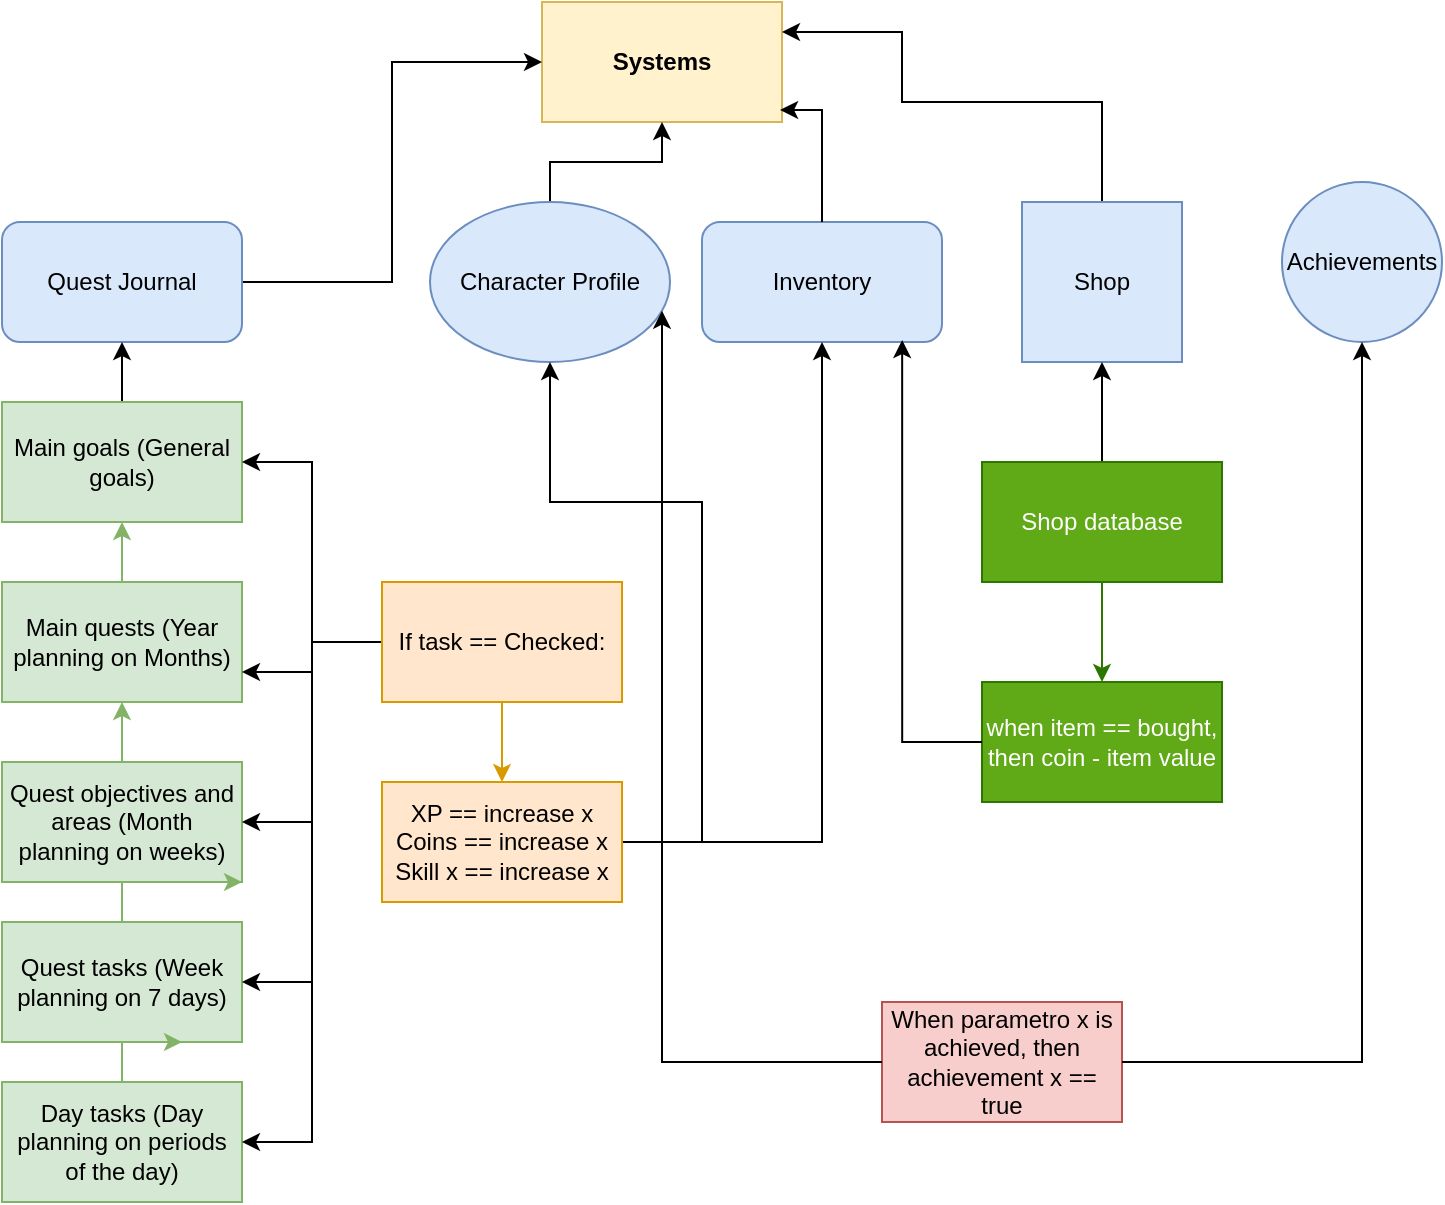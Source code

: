<mxfile version="22.1.19" type="github">
  <diagram name="Página-1" id="-78MK_t7vZxQyMquAhtc">
    <mxGraphModel dx="904" dy="618" grid="1" gridSize="10" guides="1" tooltips="1" connect="1" arrows="1" fold="1" page="1" pageScale="1" pageWidth="827" pageHeight="1169" math="0" shadow="0">
      <root>
        <mxCell id="0" />
        <mxCell id="1" parent="0" />
        <mxCell id="3giS_aHEDe4D5QyPMY11-1" value="&lt;b&gt;Systems&lt;br&gt;&lt;/b&gt;" style="rounded=0;whiteSpace=wrap;html=1;fillColor=#fff2cc;strokeColor=#d6b656;" vertex="1" parent="1">
          <mxGeometry x="350" y="80" width="120" height="60" as="geometry" />
        </mxCell>
        <mxCell id="3giS_aHEDe4D5QyPMY11-6" style="edgeStyle=orthogonalEdgeStyle;rounded=0;orthogonalLoop=1;jettySize=auto;html=1;entryX=0;entryY=0.5;entryDx=0;entryDy=0;" edge="1" parent="1" source="3giS_aHEDe4D5QyPMY11-2" target="3giS_aHEDe4D5QyPMY11-1">
          <mxGeometry relative="1" as="geometry" />
        </mxCell>
        <mxCell id="3giS_aHEDe4D5QyPMY11-2" value="Quest Journal" style="rounded=1;whiteSpace=wrap;html=1;fillColor=#dae8fc;strokeColor=#6c8ebf;" vertex="1" parent="1">
          <mxGeometry x="80" y="190" width="120" height="60" as="geometry" />
        </mxCell>
        <mxCell id="3giS_aHEDe4D5QyPMY11-7" style="edgeStyle=orthogonalEdgeStyle;rounded=0;orthogonalLoop=1;jettySize=auto;html=1;" edge="1" parent="1" source="3giS_aHEDe4D5QyPMY11-3" target="3giS_aHEDe4D5QyPMY11-1">
          <mxGeometry relative="1" as="geometry" />
        </mxCell>
        <mxCell id="3giS_aHEDe4D5QyPMY11-3" value="Character Profile" style="ellipse;whiteSpace=wrap;html=1;fillColor=#dae8fc;strokeColor=#6c8ebf;" vertex="1" parent="1">
          <mxGeometry x="294" y="180" width="120" height="80" as="geometry" />
        </mxCell>
        <mxCell id="3giS_aHEDe4D5QyPMY11-4" value="Inventory" style="rounded=1;whiteSpace=wrap;html=1;fillColor=#dae8fc;strokeColor=#6c8ebf;" vertex="1" parent="1">
          <mxGeometry x="430" y="190" width="120" height="60" as="geometry" />
        </mxCell>
        <mxCell id="3giS_aHEDe4D5QyPMY11-9" style="edgeStyle=orthogonalEdgeStyle;rounded=0;orthogonalLoop=1;jettySize=auto;html=1;entryX=1;entryY=0.25;entryDx=0;entryDy=0;" edge="1" parent="1" source="3giS_aHEDe4D5QyPMY11-5" target="3giS_aHEDe4D5QyPMY11-1">
          <mxGeometry relative="1" as="geometry">
            <Array as="points">
              <mxPoint x="630" y="130" />
              <mxPoint x="530" y="130" />
              <mxPoint x="530" y="95" />
            </Array>
          </mxGeometry>
        </mxCell>
        <mxCell id="3giS_aHEDe4D5QyPMY11-5" value="Shop" style="whiteSpace=wrap;html=1;aspect=fixed;fillColor=#dae8fc;strokeColor=#6c8ebf;" vertex="1" parent="1">
          <mxGeometry x="590" y="180" width="80" height="80" as="geometry" />
        </mxCell>
        <mxCell id="3giS_aHEDe4D5QyPMY11-8" style="edgeStyle=orthogonalEdgeStyle;rounded=0;orthogonalLoop=1;jettySize=auto;html=1;entryX=0.992;entryY=0.9;entryDx=0;entryDy=0;entryPerimeter=0;" edge="1" parent="1" source="3giS_aHEDe4D5QyPMY11-4" target="3giS_aHEDe4D5QyPMY11-1">
          <mxGeometry relative="1" as="geometry" />
        </mxCell>
        <mxCell id="3giS_aHEDe4D5QyPMY11-15" style="edgeStyle=orthogonalEdgeStyle;rounded=0;orthogonalLoop=1;jettySize=auto;html=1;" edge="1" parent="1" source="3giS_aHEDe4D5QyPMY11-10" target="3giS_aHEDe4D5QyPMY11-2">
          <mxGeometry relative="1" as="geometry" />
        </mxCell>
        <mxCell id="3giS_aHEDe4D5QyPMY11-10" value="Main goals (General goals)" style="rounded=0;whiteSpace=wrap;html=1;fillColor=#d5e8d4;strokeColor=#82b366;" vertex="1" parent="1">
          <mxGeometry x="80" y="280" width="120" height="60" as="geometry" />
        </mxCell>
        <mxCell id="3giS_aHEDe4D5QyPMY11-16" style="edgeStyle=orthogonalEdgeStyle;rounded=0;orthogonalLoop=1;jettySize=auto;html=1;entryX=0.5;entryY=1;entryDx=0;entryDy=0;fillColor=#d5e8d4;strokeColor=#82b366;" edge="1" parent="1" source="3giS_aHEDe4D5QyPMY11-11" target="3giS_aHEDe4D5QyPMY11-10">
          <mxGeometry relative="1" as="geometry" />
        </mxCell>
        <mxCell id="3giS_aHEDe4D5QyPMY11-11" value="Main quests (Year planning on Months)" style="rounded=0;whiteSpace=wrap;html=1;fillColor=#d5e8d4;strokeColor=#82b366;" vertex="1" parent="1">
          <mxGeometry x="80" y="370" width="120" height="60" as="geometry" />
        </mxCell>
        <mxCell id="3giS_aHEDe4D5QyPMY11-17" style="edgeStyle=orthogonalEdgeStyle;rounded=0;orthogonalLoop=1;jettySize=auto;html=1;entryX=0.5;entryY=1;entryDx=0;entryDy=0;fillColor=#d5e8d4;strokeColor=#82b366;" edge="1" parent="1" source="3giS_aHEDe4D5QyPMY11-12" target="3giS_aHEDe4D5QyPMY11-11">
          <mxGeometry relative="1" as="geometry" />
        </mxCell>
        <mxCell id="3giS_aHEDe4D5QyPMY11-12" value="Quest objectives and areas (Month planning on weeks)" style="rounded=0;whiteSpace=wrap;html=1;fillColor=#d5e8d4;strokeColor=#82b366;" vertex="1" parent="1">
          <mxGeometry x="80" y="460" width="120" height="60" as="geometry" />
        </mxCell>
        <mxCell id="3giS_aHEDe4D5QyPMY11-18" style="edgeStyle=orthogonalEdgeStyle;rounded=0;orthogonalLoop=1;jettySize=auto;html=1;entryX=1;entryY=1;entryDx=0;entryDy=0;fillColor=#d5e8d4;strokeColor=#82b366;" edge="1" parent="1" source="3giS_aHEDe4D5QyPMY11-13" target="3giS_aHEDe4D5QyPMY11-12">
          <mxGeometry relative="1" as="geometry" />
        </mxCell>
        <mxCell id="3giS_aHEDe4D5QyPMY11-13" value="Quest tasks (Week planning on 7 days)" style="rounded=0;whiteSpace=wrap;html=1;fillColor=#d5e8d4;strokeColor=#82b366;" vertex="1" parent="1">
          <mxGeometry x="80" y="540" width="120" height="60" as="geometry" />
        </mxCell>
        <mxCell id="3giS_aHEDe4D5QyPMY11-19" style="edgeStyle=orthogonalEdgeStyle;rounded=0;orthogonalLoop=1;jettySize=auto;html=1;entryX=0.75;entryY=1;entryDx=0;entryDy=0;fillColor=#d5e8d4;strokeColor=#82b366;" edge="1" parent="1" source="3giS_aHEDe4D5QyPMY11-14" target="3giS_aHEDe4D5QyPMY11-13">
          <mxGeometry relative="1" as="geometry" />
        </mxCell>
        <mxCell id="3giS_aHEDe4D5QyPMY11-14" value="Day tasks (Day planning on periods of the day)" style="rounded=0;whiteSpace=wrap;html=1;fillColor=#d5e8d4;strokeColor=#82b366;" vertex="1" parent="1">
          <mxGeometry x="80" y="620" width="120" height="60" as="geometry" />
        </mxCell>
        <mxCell id="3giS_aHEDe4D5QyPMY11-21" style="edgeStyle=orthogonalEdgeStyle;rounded=0;orthogonalLoop=1;jettySize=auto;html=1;entryX=1;entryY=0.5;entryDx=0;entryDy=0;" edge="1" parent="1" source="3giS_aHEDe4D5QyPMY11-20" target="3giS_aHEDe4D5QyPMY11-10">
          <mxGeometry relative="1" as="geometry" />
        </mxCell>
        <mxCell id="3giS_aHEDe4D5QyPMY11-22" style="edgeStyle=orthogonalEdgeStyle;rounded=0;orthogonalLoop=1;jettySize=auto;html=1;entryX=1;entryY=0.75;entryDx=0;entryDy=0;" edge="1" parent="1" source="3giS_aHEDe4D5QyPMY11-20" target="3giS_aHEDe4D5QyPMY11-11">
          <mxGeometry relative="1" as="geometry" />
        </mxCell>
        <mxCell id="3giS_aHEDe4D5QyPMY11-23" style="edgeStyle=orthogonalEdgeStyle;rounded=0;orthogonalLoop=1;jettySize=auto;html=1;entryX=1;entryY=0.5;entryDx=0;entryDy=0;" edge="1" parent="1" source="3giS_aHEDe4D5QyPMY11-20" target="3giS_aHEDe4D5QyPMY11-12">
          <mxGeometry relative="1" as="geometry" />
        </mxCell>
        <mxCell id="3giS_aHEDe4D5QyPMY11-24" style="edgeStyle=orthogonalEdgeStyle;rounded=0;orthogonalLoop=1;jettySize=auto;html=1;entryX=1;entryY=0.5;entryDx=0;entryDy=0;" edge="1" parent="1" source="3giS_aHEDe4D5QyPMY11-20" target="3giS_aHEDe4D5QyPMY11-13">
          <mxGeometry relative="1" as="geometry" />
        </mxCell>
        <mxCell id="3giS_aHEDe4D5QyPMY11-25" style="edgeStyle=orthogonalEdgeStyle;rounded=0;orthogonalLoop=1;jettySize=auto;html=1;entryX=1;entryY=0.5;entryDx=0;entryDy=0;" edge="1" parent="1" source="3giS_aHEDe4D5QyPMY11-20" target="3giS_aHEDe4D5QyPMY11-14">
          <mxGeometry relative="1" as="geometry" />
        </mxCell>
        <mxCell id="3giS_aHEDe4D5QyPMY11-27" style="edgeStyle=orthogonalEdgeStyle;rounded=0;orthogonalLoop=1;jettySize=auto;html=1;entryX=0.5;entryY=0;entryDx=0;entryDy=0;fillColor=#ffe6cc;strokeColor=#d79b00;" edge="1" parent="1" source="3giS_aHEDe4D5QyPMY11-20" target="3giS_aHEDe4D5QyPMY11-26">
          <mxGeometry relative="1" as="geometry" />
        </mxCell>
        <mxCell id="3giS_aHEDe4D5QyPMY11-20" value="If task == Checked:" style="rounded=0;whiteSpace=wrap;html=1;fillColor=#ffe6cc;strokeColor=#d79b00;" vertex="1" parent="1">
          <mxGeometry x="270" y="370" width="120" height="60" as="geometry" />
        </mxCell>
        <mxCell id="3giS_aHEDe4D5QyPMY11-28" style="edgeStyle=orthogonalEdgeStyle;rounded=0;orthogonalLoop=1;jettySize=auto;html=1;entryX=0.5;entryY=1;entryDx=0;entryDy=0;" edge="1" parent="1" source="3giS_aHEDe4D5QyPMY11-26" target="3giS_aHEDe4D5QyPMY11-3">
          <mxGeometry relative="1" as="geometry">
            <Array as="points">
              <mxPoint x="430" y="500" />
              <mxPoint x="430" y="330" />
              <mxPoint x="354" y="330" />
            </Array>
          </mxGeometry>
        </mxCell>
        <mxCell id="3giS_aHEDe4D5QyPMY11-29" style="edgeStyle=orthogonalEdgeStyle;rounded=0;orthogonalLoop=1;jettySize=auto;html=1;entryX=0.5;entryY=1;entryDx=0;entryDy=0;" edge="1" parent="1" source="3giS_aHEDe4D5QyPMY11-26" target="3giS_aHEDe4D5QyPMY11-4">
          <mxGeometry relative="1" as="geometry" />
        </mxCell>
        <mxCell id="3giS_aHEDe4D5QyPMY11-26" value="XP == increase x&lt;br&gt;Coins == increase x&lt;br&gt;Skill x == increase x" style="rounded=0;whiteSpace=wrap;html=1;fillColor=#ffe6cc;strokeColor=#d79b00;" vertex="1" parent="1">
          <mxGeometry x="270" y="470" width="120" height="60" as="geometry" />
        </mxCell>
        <mxCell id="3giS_aHEDe4D5QyPMY11-30" value="Achievements" style="ellipse;whiteSpace=wrap;html=1;aspect=fixed;fillColor=#dae8fc;strokeColor=#6c8ebf;" vertex="1" parent="1">
          <mxGeometry x="720" y="170" width="80" height="80" as="geometry" />
        </mxCell>
        <mxCell id="3giS_aHEDe4D5QyPMY11-31" value="When parametro x is achieved, then achievement x == true" style="rounded=0;whiteSpace=wrap;html=1;fillColor=#f8cecc;strokeColor=#b85450;" vertex="1" parent="1">
          <mxGeometry x="520" y="580" width="120" height="60" as="geometry" />
        </mxCell>
        <mxCell id="3giS_aHEDe4D5QyPMY11-32" style="edgeStyle=orthogonalEdgeStyle;rounded=0;orthogonalLoop=1;jettySize=auto;html=1;" edge="1" parent="1" source="3giS_aHEDe4D5QyPMY11-31" target="3giS_aHEDe4D5QyPMY11-30">
          <mxGeometry relative="1" as="geometry" />
        </mxCell>
        <mxCell id="3giS_aHEDe4D5QyPMY11-33" style="edgeStyle=orthogonalEdgeStyle;rounded=0;orthogonalLoop=1;jettySize=auto;html=1;" edge="1" parent="1" source="3giS_aHEDe4D5QyPMY11-31" target="3giS_aHEDe4D5QyPMY11-3">
          <mxGeometry relative="1" as="geometry">
            <Array as="points">
              <mxPoint x="410" y="610" />
            </Array>
          </mxGeometry>
        </mxCell>
        <mxCell id="3giS_aHEDe4D5QyPMY11-37" style="edgeStyle=orthogonalEdgeStyle;rounded=0;orthogonalLoop=1;jettySize=auto;html=1;" edge="1" parent="1" source="3giS_aHEDe4D5QyPMY11-34" target="3giS_aHEDe4D5QyPMY11-5">
          <mxGeometry relative="1" as="geometry" />
        </mxCell>
        <mxCell id="3giS_aHEDe4D5QyPMY11-38" style="edgeStyle=orthogonalEdgeStyle;rounded=0;orthogonalLoop=1;jettySize=auto;html=1;fillColor=#60a917;strokeColor=#2D7600;" edge="1" parent="1" source="3giS_aHEDe4D5QyPMY11-34" target="3giS_aHEDe4D5QyPMY11-35">
          <mxGeometry relative="1" as="geometry" />
        </mxCell>
        <mxCell id="3giS_aHEDe4D5QyPMY11-34" value="Shop database" style="rounded=0;whiteSpace=wrap;html=1;fillColor=#60a917;fontColor=#ffffff;strokeColor=#2D7600;" vertex="1" parent="1">
          <mxGeometry x="570" y="310" width="120" height="60" as="geometry" />
        </mxCell>
        <mxCell id="3giS_aHEDe4D5QyPMY11-35" value="when item == bought, then coin - item value" style="rounded=0;whiteSpace=wrap;html=1;fillColor=#60a917;fontColor=#ffffff;strokeColor=#2D7600;" vertex="1" parent="1">
          <mxGeometry x="570" y="420" width="120" height="60" as="geometry" />
        </mxCell>
        <mxCell id="3giS_aHEDe4D5QyPMY11-36" style="edgeStyle=orthogonalEdgeStyle;rounded=0;orthogonalLoop=1;jettySize=auto;html=1;entryX=0.834;entryY=0.984;entryDx=0;entryDy=0;entryPerimeter=0;" edge="1" parent="1" source="3giS_aHEDe4D5QyPMY11-35" target="3giS_aHEDe4D5QyPMY11-4">
          <mxGeometry relative="1" as="geometry" />
        </mxCell>
      </root>
    </mxGraphModel>
  </diagram>
</mxfile>
